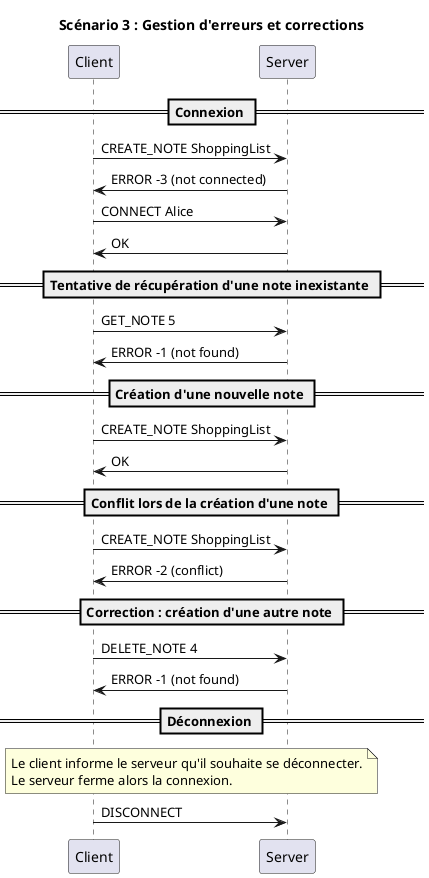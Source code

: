 @startuml no-tion-scenario-3

title "Scénario 3 : Gestion d'erreurs et corrections"

participant "Client" as c
participant "Server" as s

== Connexion ==

c->s : CREATE_NOTE ShoppingList
s->c : ERROR -3 (not connected)

c->s : CONNECT Alice
s->c : OK

== Tentative de récupération d'une note inexistante ==

c->s : GET_NOTE 5
s->c : ERROR -1 (not found)

== Création d'une nouvelle note ==

c->s : CREATE_NOTE ShoppingList
s->c : OK

== Conflit lors de la création d'une note ==

c->s : CREATE_NOTE ShoppingList
s->c : ERROR -2 (conflict)

== Correction : création d'une autre note ==

c->s : DELETE_NOTE 4
s->c : ERROR -1 (not found)

== Déconnexion ==

note over c, s
Le client informe le serveur qu'il souhaite se déconnecter.
Le serveur ferme alors la connexion.
end note

c->s : DISCONNECT

@enduml
